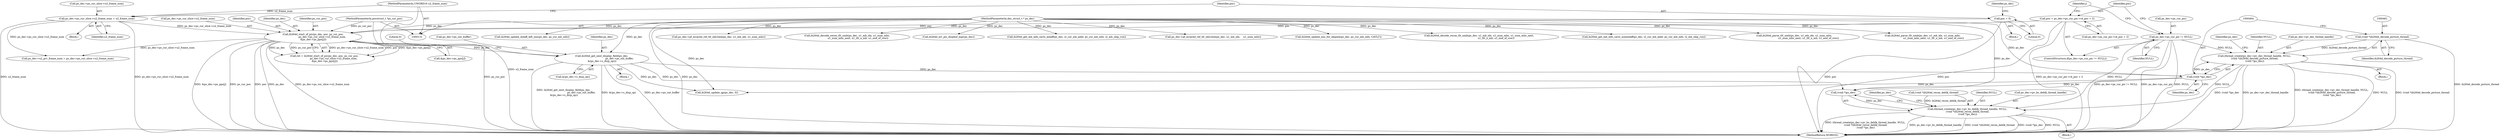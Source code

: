 digraph "0_Android_0b23c81c3dd9ec38f7e6806a3955fed1925541a0_1@API" {
"1000455" [label="(Call,ithread_create(ps_dec->pv_dec_thread_handle, NULL,\n (void *)ih264d_decode_picture_thread,\n (void *)ps_dec))"];
"1000275" [label="(Call,ps_dec->ps_cur_pic != NULL)"];
"1000460" [label="(Call,(void *)ih264d_decode_picture_thread)"];
"1000463" [label="(Call,(void *)ps_dec)"];
"1000408" [label="(Call,ih264d_get_next_display_field(ps_dec,\n                                              ps_dec->ps_out_buffer,\n &(ps_dec->s_disp_op)))"];
"1000369" [label="(Call,ih264d_start_of_pic(ps_dec, poc, ps_cur_poc,\n                        ps_dec->ps_cur_slice->u2_frame_num,\n &ps_dec->ps_pps[j]))"];
"1000132" [label="(MethodParameterIn,dec_struct_t * ps_dec)"];
"1000280" [label="(Call,poc = ps_dec->ps_cur_pic->i4_poc + 2)"];
"1000249" [label="(Call,poc = 0)"];
"1000136" [label="(MethodParameterIn,pocstruct_t *ps_cur_poc)"];
"1000238" [label="(Call,ps_dec->ps_cur_slice->u2_frame_num = u2_frame_num)"];
"1000135" [label="(MethodParameterIn,UWORD16 u2_frame_num)"];
"1000499" [label="(Call,ithread_create(ps_dec->pv_bs_deblk_thread_handle, NULL,\n (void *)ih264d_recon_deblk_thread,\n (void *)ps_dec))"];
"1000369" [label="(Call,ih264d_start_of_pic(ps_dec, poc, ps_cur_poc,\n                        ps_dec->ps_cur_slice->u2_frame_num,\n &ps_dec->ps_pps[j]))"];
"1000281" [label="(Identifier,poc)"];
"1000209" [label="(Call,ih264d_err_pic_dispbuf_mgr(ps_dec))"];
"1001127" [label="(Call,ih264d_get_mb_info_cavlc_mbaff(ps_dec, i2_cur_mb_addr, ps_cur_mb_info, i2_mb_skip_run))"];
"1001029" [label="(Call,ih264d_update_qp(ps_dec, 0))"];
"1000371" [label="(Identifier,poc)"];
"1000249" [label="(Call,poc = 0)"];
"1000132" [label="(MethodParameterIn,dec_struct_t * ps_dec)"];
"1000896" [label="(Call,ps_dec->u2_prv_frame_num = ps_dec->ps_cur_slice->u2_frame_num)"];
"1000280" [label="(Call,poc = ps_dec->ps_cur_pic->i4_poc + 2)"];
"1000370" [label="(Identifier,ps_dec)"];
"1000655" [label="(Call,ps_dec->pf_mvpred_ref_tfr_nby2mb(ps_dec, u1_mb_idx,    u1_num_mbs))"];
"1001198" [label="(Call,ih264d_update_nnz_for_skipmb(ps_dec, ps_cur_mb_info, CAVLC))"];
"1001323" [label="(Call,ih264d_decode_recon_tfr_nmb(ps_dec, u1_mb_idx, u1_num_mbs, u1_num_mbs_next,\n                                            u1_tfr_n_mb, u1_end_of_row))"];
"1000290" [label="(Identifier,j)"];
"1000276" [label="(Call,ps_dec->ps_cur_pic)"];
"1000456" [label="(Call,ps_dec->pv_dec_thread_handle)"];
"1000279" [label="(Identifier,NULL)"];
"1000462" [label="(Identifier,ih264d_decode_picture_thread)"];
"1000413" [label="(Call,&(ps_dec->s_disp_op))"];
"1000282" [label="(Call,ps_dec->ps_cur_pic->i4_poc + 2)"];
"1000274" [label="(ControlStructure,if(ps_dec->ps_cur_pic != NULL))"];
"1000408" [label="(Call,ih264d_get_next_display_field(ps_dec,\n                                              ps_dec->ps_out_buffer,\n &(ps_dec->s_disp_op)))"];
"1000135" [label="(MethodParameterIn,UWORD16 u2_frame_num)"];
"1000455" [label="(Call,ithread_create(ps_dec->pv_dec_thread_handle, NULL,\n (void *)ih264d_decode_picture_thread,\n (void *)ps_dec))"];
"1000372" [label="(Identifier,ps_cur_poc)"];
"1000468" [label="(Identifier,ps_dec)"];
"1001133" [label="(Call,ih264d_get_mb_info_cavlc_nonmbaff(ps_dec, i2_cur_mb_addr, ps_cur_mb_info, i2_mb_skip_run))"];
"1000136" [label="(MethodParameterIn,pocstruct_t *ps_cur_poc)"];
"1000454" [label="(Block,)"];
"1000465" [label="(Identifier,ps_dec)"];
"1000493" [label="(Block,)"];
"1000238" [label="(Call,ps_dec->ps_cur_slice->u2_frame_num = u2_frame_num)"];
"1000245" [label="(Block,)"];
"1000459" [label="(Identifier,NULL)"];
"1000367" [label="(Call,ret = ih264d_start_of_pic(ps_dec, poc, ps_cur_poc,\n                        ps_dec->ps_cur_slice->u2_frame_num,\n &ps_dec->ps_pps[j]))"];
"1000419" [label="(Literal,0)"];
"1001309" [label="(Call,ih264d_parse_tfr_nmb(ps_dec, u1_mb_idx, u1_num_mbs,\n                                     u1_num_mbs_next, u1_tfr_n_mb, u1_end_of_row))"];
"1000410" [label="(Call,ps_dec->ps_out_buffer)"];
"1000702" [label="(Call,ih264d_parse_tfr_nmb(ps_dec, u1_mb_idx, u1_num_mbs,\n                            u1_num_mbs_next, u1_tfr_n_mb, u1_end_of_row))"];
"1000244" [label="(Identifier,u2_frame_num)"];
"1001226" [label="(Call,ih264d_update_mbaff_left_nnz(ps_dec, ps_cur_mb_info))"];
"1000500" [label="(Call,ps_dec->pv_bs_deblk_thread_handle)"];
"1001285" [label="(Call,ps_dec->pf_mvpred_ref_tfr_nby2mb(ps_dec, u1_mb_idx, u1_num_mbs))"];
"1000275" [label="(Call,ps_dec->ps_cur_pic != NULL)"];
"1000499" [label="(Call,ithread_create(ps_dec->pv_bs_deblk_thread_handle, NULL,\n (void *)ih264d_recon_deblk_thread,\n (void *)ps_dec))"];
"1000407" [label="(Block,)"];
"1000409" [label="(Identifier,ps_dec)"];
"1000255" [label="(Identifier,ps_dec)"];
"1000512" [label="(Identifier,ps_dec)"];
"1000237" [label="(Block,)"];
"1000463" [label="(Call,(void *)ps_dec)"];
"1000716" [label="(Call,ih264d_decode_recon_tfr_nmb(ps_dec, u1_mb_idx, u1_num_mbs,\n                            u1_num_mbs_next, u1_tfr_n_mb, u1_end_of_row))"];
"1000373" [label="(Call,ps_dec->ps_cur_slice->u2_frame_num)"];
"1000504" [label="(Call,(void *)ih264d_recon_deblk_thread)"];
"1000507" [label="(Call,(void *)ps_dec)"];
"1000250" [label="(Identifier,poc)"];
"1000460" [label="(Call,(void *)ih264d_decode_picture_thread)"];
"1000239" [label="(Call,ps_dec->ps_cur_slice->u2_frame_num)"];
"1000503" [label="(Identifier,NULL)"];
"1001422" [label="(MethodReturn,WORD32)"];
"1000251" [label="(Literal,0)"];
"1000378" [label="(Call,&ps_dec->ps_pps[j])"];
"1000455" -> "1000454"  [label="AST: "];
"1000455" -> "1000463"  [label="CFG: "];
"1000456" -> "1000455"  [label="AST: "];
"1000459" -> "1000455"  [label="AST: "];
"1000460" -> "1000455"  [label="AST: "];
"1000463" -> "1000455"  [label="AST: "];
"1000468" -> "1000455"  [label="CFG: "];
"1000455" -> "1001422"  [label="DDG: ithread_create(ps_dec->pv_dec_thread_handle, NULL,\n (void *)ih264d_decode_picture_thread,\n (void *)ps_dec)"];
"1000455" -> "1001422"  [label="DDG: (void *)ih264d_decode_picture_thread"];
"1000455" -> "1001422"  [label="DDG: NULL"];
"1000455" -> "1001422"  [label="DDG: (void *)ps_dec"];
"1000455" -> "1001422"  [label="DDG: ps_dec->pv_dec_thread_handle"];
"1000275" -> "1000455"  [label="DDG: NULL"];
"1000460" -> "1000455"  [label="DDG: ih264d_decode_picture_thread"];
"1000463" -> "1000455"  [label="DDG: ps_dec"];
"1000455" -> "1000499"  [label="DDG: NULL"];
"1000275" -> "1000274"  [label="AST: "];
"1000275" -> "1000279"  [label="CFG: "];
"1000276" -> "1000275"  [label="AST: "];
"1000279" -> "1000275"  [label="AST: "];
"1000281" -> "1000275"  [label="CFG: "];
"1000290" -> "1000275"  [label="CFG: "];
"1000275" -> "1001422"  [label="DDG: ps_dec->ps_cur_pic != NULL"];
"1000275" -> "1001422"  [label="DDG: ps_dec->ps_cur_pic"];
"1000275" -> "1001422"  [label="DDG: NULL"];
"1000275" -> "1000499"  [label="DDG: NULL"];
"1000460" -> "1000462"  [label="CFG: "];
"1000461" -> "1000460"  [label="AST: "];
"1000462" -> "1000460"  [label="AST: "];
"1000464" -> "1000460"  [label="CFG: "];
"1000460" -> "1001422"  [label="DDG: ih264d_decode_picture_thread"];
"1000463" -> "1000465"  [label="CFG: "];
"1000464" -> "1000463"  [label="AST: "];
"1000465" -> "1000463"  [label="AST: "];
"1000408" -> "1000463"  [label="DDG: ps_dec"];
"1000132" -> "1000463"  [label="DDG: ps_dec"];
"1000463" -> "1000507"  [label="DDG: ps_dec"];
"1000463" -> "1001029"  [label="DDG: ps_dec"];
"1000408" -> "1000407"  [label="AST: "];
"1000408" -> "1000413"  [label="CFG: "];
"1000409" -> "1000408"  [label="AST: "];
"1000410" -> "1000408"  [label="AST: "];
"1000413" -> "1000408"  [label="AST: "];
"1000419" -> "1000408"  [label="CFG: "];
"1000408" -> "1001422"  [label="DDG: ih264d_get_next_display_field(ps_dec,\n                                              ps_dec->ps_out_buffer,\n &(ps_dec->s_disp_op))"];
"1000408" -> "1001422"  [label="DDG: &(ps_dec->s_disp_op)"];
"1000408" -> "1001422"  [label="DDG: ps_dec->ps_out_buffer"];
"1000369" -> "1000408"  [label="DDG: ps_dec"];
"1000132" -> "1000408"  [label="DDG: ps_dec"];
"1000408" -> "1000507"  [label="DDG: ps_dec"];
"1000408" -> "1001029"  [label="DDG: ps_dec"];
"1000369" -> "1000367"  [label="AST: "];
"1000369" -> "1000378"  [label="CFG: "];
"1000370" -> "1000369"  [label="AST: "];
"1000371" -> "1000369"  [label="AST: "];
"1000372" -> "1000369"  [label="AST: "];
"1000373" -> "1000369"  [label="AST: "];
"1000378" -> "1000369"  [label="AST: "];
"1000367" -> "1000369"  [label="CFG: "];
"1000369" -> "1001422"  [label="DDG: ps_dec"];
"1000369" -> "1001422"  [label="DDG: ps_dec->ps_cur_slice->u2_frame_num"];
"1000369" -> "1001422"  [label="DDG: &ps_dec->ps_pps[j]"];
"1000369" -> "1001422"  [label="DDG: ps_cur_poc"];
"1000369" -> "1001422"  [label="DDG: poc"];
"1000369" -> "1000367"  [label="DDG: ps_dec->ps_cur_slice->u2_frame_num"];
"1000369" -> "1000367"  [label="DDG: poc"];
"1000369" -> "1000367"  [label="DDG: &ps_dec->ps_pps[j]"];
"1000369" -> "1000367"  [label="DDG: ps_dec"];
"1000369" -> "1000367"  [label="DDG: ps_cur_poc"];
"1000132" -> "1000369"  [label="DDG: ps_dec"];
"1000280" -> "1000369"  [label="DDG: poc"];
"1000249" -> "1000369"  [label="DDG: poc"];
"1000136" -> "1000369"  [label="DDG: ps_cur_poc"];
"1000238" -> "1000369"  [label="DDG: ps_dec->ps_cur_slice->u2_frame_num"];
"1000369" -> "1000896"  [label="DDG: ps_dec->ps_cur_slice->u2_frame_num"];
"1000132" -> "1000131"  [label="AST: "];
"1000132" -> "1001422"  [label="DDG: ps_dec"];
"1000132" -> "1000209"  [label="DDG: ps_dec"];
"1000132" -> "1000507"  [label="DDG: ps_dec"];
"1000132" -> "1000655"  [label="DDG: ps_dec"];
"1000132" -> "1000702"  [label="DDG: ps_dec"];
"1000132" -> "1000716"  [label="DDG: ps_dec"];
"1000132" -> "1001029"  [label="DDG: ps_dec"];
"1000132" -> "1001127"  [label="DDG: ps_dec"];
"1000132" -> "1001133"  [label="DDG: ps_dec"];
"1000132" -> "1001198"  [label="DDG: ps_dec"];
"1000132" -> "1001226"  [label="DDG: ps_dec"];
"1000132" -> "1001285"  [label="DDG: ps_dec"];
"1000132" -> "1001309"  [label="DDG: ps_dec"];
"1000132" -> "1001323"  [label="DDG: ps_dec"];
"1000280" -> "1000274"  [label="AST: "];
"1000280" -> "1000282"  [label="CFG: "];
"1000281" -> "1000280"  [label="AST: "];
"1000282" -> "1000280"  [label="AST: "];
"1000290" -> "1000280"  [label="CFG: "];
"1000280" -> "1001422"  [label="DDG: ps_dec->ps_cur_pic->i4_poc + 2"];
"1000280" -> "1001422"  [label="DDG: poc"];
"1000249" -> "1000245"  [label="AST: "];
"1000249" -> "1000251"  [label="CFG: "];
"1000250" -> "1000249"  [label="AST: "];
"1000251" -> "1000249"  [label="AST: "];
"1000255" -> "1000249"  [label="CFG: "];
"1000249" -> "1001422"  [label="DDG: poc"];
"1000136" -> "1000131"  [label="AST: "];
"1000136" -> "1001422"  [label="DDG: ps_cur_poc"];
"1000238" -> "1000237"  [label="AST: "];
"1000238" -> "1000244"  [label="CFG: "];
"1000239" -> "1000238"  [label="AST: "];
"1000244" -> "1000238"  [label="AST: "];
"1000250" -> "1000238"  [label="CFG: "];
"1000238" -> "1001422"  [label="DDG: ps_dec->ps_cur_slice->u2_frame_num"];
"1000238" -> "1001422"  [label="DDG: u2_frame_num"];
"1000135" -> "1000238"  [label="DDG: u2_frame_num"];
"1000238" -> "1000896"  [label="DDG: ps_dec->ps_cur_slice->u2_frame_num"];
"1000135" -> "1000131"  [label="AST: "];
"1000135" -> "1001422"  [label="DDG: u2_frame_num"];
"1000499" -> "1000493"  [label="AST: "];
"1000499" -> "1000507"  [label="CFG: "];
"1000500" -> "1000499"  [label="AST: "];
"1000503" -> "1000499"  [label="AST: "];
"1000504" -> "1000499"  [label="AST: "];
"1000507" -> "1000499"  [label="AST: "];
"1000512" -> "1000499"  [label="CFG: "];
"1000499" -> "1001422"  [label="DDG: (void *)ps_dec"];
"1000499" -> "1001422"  [label="DDG: NULL"];
"1000499" -> "1001422"  [label="DDG: ithread_create(ps_dec->pv_bs_deblk_thread_handle, NULL,\n (void *)ih264d_recon_deblk_thread,\n (void *)ps_dec)"];
"1000499" -> "1001422"  [label="DDG: ps_dec->pv_bs_deblk_thread_handle"];
"1000499" -> "1001422"  [label="DDG: (void *)ih264d_recon_deblk_thread"];
"1000504" -> "1000499"  [label="DDG: ih264d_recon_deblk_thread"];
"1000507" -> "1000499"  [label="DDG: ps_dec"];
}

